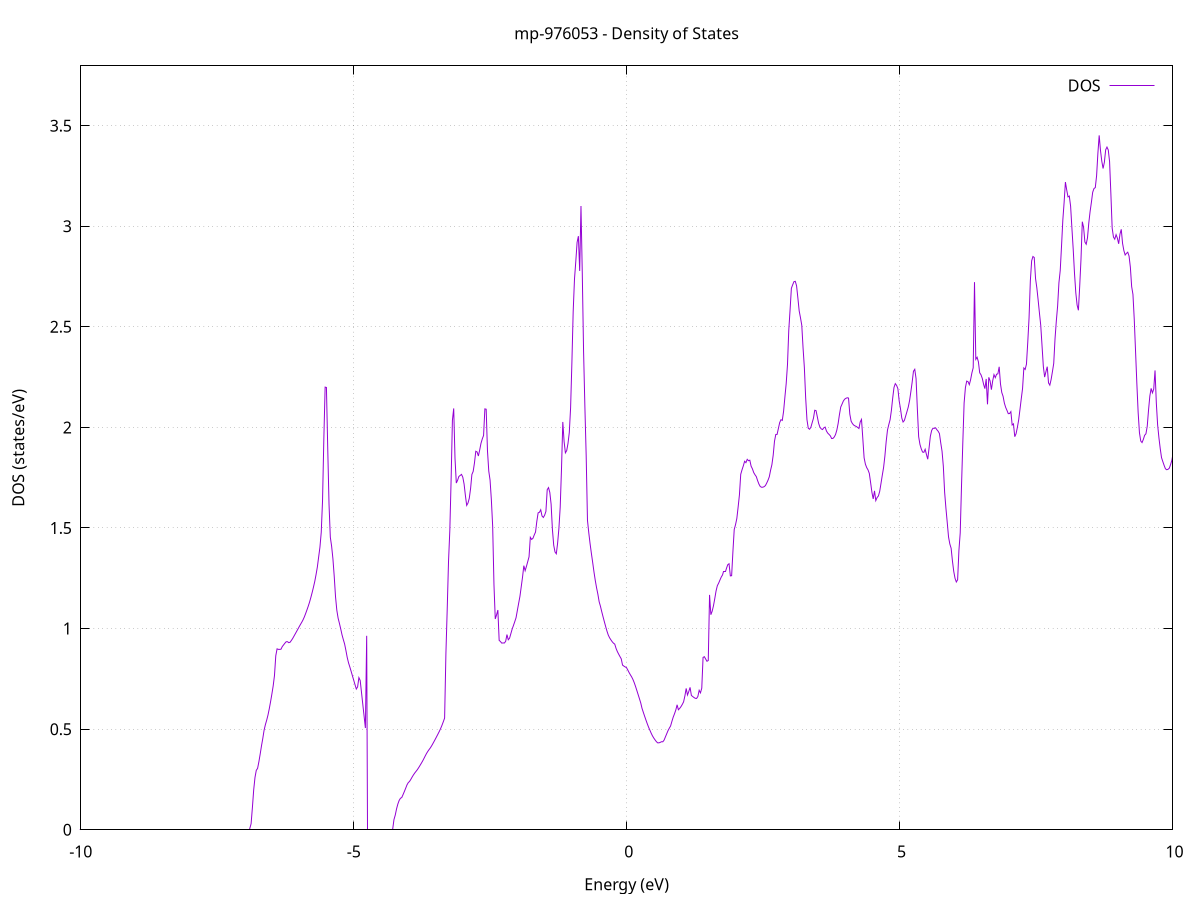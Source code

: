 set title 'mp-976053 - Density of States'
set xlabel 'Energy (eV)'
set ylabel 'DOS (states/eV)'
set grid
set xrange [-10:10]
set yrange [0:3.797]
set xzeroaxis lt -1
set terminal png size 800,600
set output 'mp-976053_dos_gnuplot.png'
plot '-' using 1:2 with lines title 'DOS'
-19.799600 0.000000
-19.775800 0.000000
-19.752000 0.000000
-19.728200 0.000000
-19.704400 0.000000
-19.680600 0.000000
-19.656800 0.000000
-19.633000 0.000000
-19.609200 0.000000
-19.585400 0.000000
-19.561600 0.000000
-19.537800 0.000000
-19.514100 0.000000
-19.490300 0.000000
-19.466500 0.000000
-19.442700 0.000000
-19.418900 0.000000
-19.395100 0.000000
-19.371300 0.000000
-19.347500 0.000000
-19.323700 0.000000
-19.299900 0.000000
-19.276100 0.000000
-19.252300 0.000000
-19.228500 0.000000
-19.204700 0.000000
-19.181000 0.000000
-19.157200 0.000000
-19.133400 0.000000
-19.109600 0.000000
-19.085800 0.000000
-19.062000 0.000000
-19.038200 0.000000
-19.014400 0.000000
-18.990600 0.000000
-18.966800 0.000000
-18.943000 0.000000
-18.919200 0.000000
-18.895400 0.000000
-18.871600 0.000000
-18.847900 0.000000
-18.824100 0.000000
-18.800300 0.000000
-18.776500 0.000000
-18.752700 0.000000
-18.728900 0.000000
-18.705100 0.000000
-18.681300 0.000000
-18.657500 0.000000
-18.633700 0.000000
-18.609900 0.000000
-18.586100 0.000000
-18.562300 0.000000
-18.538500 0.000000
-18.514700 0.000000
-18.491000 0.000000
-18.467200 0.000000
-18.443400 0.000000
-18.419600 0.000000
-18.395800 0.000000
-18.372000 0.000000
-18.348200 0.000000
-18.324400 0.000000
-18.300600 0.000000
-18.276800 0.000000
-18.253000 0.000000
-18.229200 0.000000
-18.205400 0.000000
-18.181600 0.000000
-18.157900 0.000000
-18.134100 0.000000
-18.110300 0.000000
-18.086500 0.000000
-18.062700 0.000000
-18.038900 0.000000
-18.015100 0.000000
-17.991300 0.000000
-17.967500 0.000000
-17.943700 0.000000
-17.919900 0.000000
-17.896100 0.000000
-17.872300 0.000000
-17.848500 0.000000
-17.824800 0.000000
-17.801000 0.000000
-17.777200 0.000000
-17.753400 0.000000
-17.729600 0.000000
-17.705800 0.000000
-17.682000 0.000000
-17.658200 0.000000
-17.634400 180.010800
-17.610600 541.396700
-17.586800 132.266500
-17.563000 180.926600
-17.539200 60.644800
-17.515400 86.925800
-17.491600 85.963700
-17.467900 19.620100
-17.444100 16.538800
-17.420300 0.000000
-17.396500 0.000000
-17.372700 0.000000
-17.348900 0.000000
-17.325100 0.000000
-17.301300 0.000000
-17.277500 0.000000
-17.253700 0.000000
-17.229900 0.000000
-17.206100 0.000000
-17.182300 0.000000
-17.158500 0.000000
-17.134800 0.000000
-17.111000 0.000000
-17.087200 0.000000
-17.063400 0.000000
-17.039600 0.000000
-17.015800 0.000000
-16.992000 0.000000
-16.968200 0.000000
-16.944400 0.000000
-16.920600 0.000000
-16.896800 0.000000
-16.873000 0.000000
-16.849200 0.000000
-16.825400 0.000000
-16.801700 0.000000
-16.777900 0.000000
-16.754100 0.000000
-16.730300 0.000000
-16.706500 0.000000
-16.682700 0.000000
-16.658900 0.000000
-16.635100 0.000000
-16.611300 0.000000
-16.587500 0.000000
-16.563700 0.000000
-16.539900 0.000000
-16.516100 0.000000
-16.492300 0.000000
-16.468600 0.000000
-16.444800 0.000000
-16.421000 0.000000
-16.397200 0.000000
-16.373400 0.000000
-16.349600 0.000000
-16.325800 0.000000
-16.302000 0.000000
-16.278200 0.000000
-16.254400 0.000000
-16.230600 0.000000
-16.206800 0.000000
-16.183000 0.000000
-16.159200 0.000000
-16.135400 0.000000
-16.111700 0.000000
-16.087900 0.000000
-16.064100 0.000000
-16.040300 0.000000
-16.016500 0.000000
-15.992700 0.000000
-15.968900 0.000000
-15.945100 0.000000
-15.921300 0.000000
-15.897500 0.000000
-15.873700 0.000000
-15.849900 0.000000
-15.826100 0.000000
-15.802300 0.000000
-15.778600 0.000000
-15.754800 0.000000
-15.731000 0.000000
-15.707200 0.000000
-15.683400 0.000000
-15.659600 0.000000
-15.635800 0.000000
-15.612000 0.000000
-15.588200 0.000000
-15.564400 0.000000
-15.540600 0.000000
-15.516800 0.000000
-15.493000 0.000000
-15.469200 0.000000
-15.445500 0.000000
-15.421700 0.000000
-15.397900 0.000000
-15.374100 0.000000
-15.350300 0.000000
-15.326500 0.000000
-15.302700 0.000000
-15.278900 0.000000
-15.255100 0.000000
-15.231300 0.000000
-15.207500 0.000000
-15.183700 0.000000
-15.159900 0.000000
-15.136100 0.000000
-15.112300 0.000000
-15.088600 0.000000
-15.064800 0.000000
-15.041000 0.000000
-15.017200 0.000000
-14.993400 0.000000
-14.969600 0.000000
-14.945800 0.000000
-14.922000 0.000000
-14.898200 0.000000
-14.874400 0.000000
-14.850600 0.000000
-14.826800 0.000000
-14.803000 0.000000
-14.779200 0.000000
-14.755500 0.000000
-14.731700 0.000000
-14.707900 0.000000
-14.684100 0.000000
-14.660300 0.000000
-14.636500 0.000000
-14.612700 0.000000
-14.588900 0.000000
-14.565100 0.000000
-14.541300 0.000000
-14.517500 0.000000
-14.493700 0.000000
-14.469900 0.000000
-14.446100 0.000000
-14.422400 0.000000
-14.398600 0.000000
-14.374800 0.000000
-14.351000 0.000000
-14.327200 0.000000
-14.303400 0.000000
-14.279600 0.000000
-14.255800 0.000000
-14.232000 0.000000
-14.208200 0.000000
-14.184400 0.000000
-14.160600 0.000000
-14.136800 0.000000
-14.113000 0.000000
-14.089200 0.000000
-14.065500 0.000000
-14.041700 0.000000
-14.017900 0.000000
-13.994100 0.000000
-13.970300 0.000000
-13.946500 0.000000
-13.922700 0.000000
-13.898900 0.000000
-13.875100 0.000000
-13.851300 0.000000
-13.827500 0.000000
-13.803700 0.000000
-13.779900 0.000000
-13.756100 0.000000
-13.732400 0.000000
-13.708600 0.000000
-13.684800 0.000000
-13.661000 0.000000
-13.637200 0.000000
-13.613400 0.000000
-13.589600 0.000000
-13.565800 0.000000
-13.542000 0.000000
-13.518200 0.000000
-13.494400 0.000000
-13.470600 0.000000
-13.446800 0.000000
-13.423000 0.000000
-13.399300 0.000000
-13.375500 0.000000
-13.351700 0.000000
-13.327900 0.000000
-13.304100 0.000000
-13.280300 0.000000
-13.256500 0.000000
-13.232700 0.000000
-13.208900 0.000000
-13.185100 0.000000
-13.161300 0.000000
-13.137500 0.000000
-13.113700 0.000000
-13.089900 0.000000
-13.066100 0.000000
-13.042400 0.000000
-13.018600 0.000000
-12.994800 0.000000
-12.971000 0.000000
-12.947200 0.000000
-12.923400 0.000000
-12.899600 0.000000
-12.875800 0.000000
-12.852000 0.000000
-12.828200 0.000000
-12.804400 0.000000
-12.780600 0.000000
-12.756800 0.000000
-12.733000 0.000000
-12.709300 0.000000
-12.685500 0.000000
-12.661700 0.000000
-12.637900 0.000000
-12.614100 0.000000
-12.590300 0.000000
-12.566500 0.000000
-12.542700 0.000000
-12.518900 0.000000
-12.495100 0.000000
-12.471300 0.000000
-12.447500 0.000000
-12.423700 0.000000
-12.399900 0.000000
-12.376200 0.000000
-12.352400 0.000000
-12.328600 0.000000
-12.304800 0.000000
-12.281000 0.000000
-12.257200 0.000000
-12.233400 0.000000
-12.209600 0.000000
-12.185800 0.000000
-12.162000 0.000000
-12.138200 0.000000
-12.114400 0.000000
-12.090600 0.000000
-12.066800 0.000000
-12.043100 0.000000
-12.019300 0.000000
-11.995500 0.000000
-11.971700 0.000000
-11.947900 0.000000
-11.924100 0.000000
-11.900300 0.000000
-11.876500 0.000000
-11.852700 0.000000
-11.828900 0.000000
-11.805100 0.000000
-11.781300 0.000000
-11.757500 0.000000
-11.733700 0.000000
-11.709900 0.000000
-11.686200 0.000000
-11.662400 0.000000
-11.638600 0.000000
-11.614800 0.000000
-11.591000 0.000000
-11.567200 0.000000
-11.543400 0.000000
-11.519600 0.000000
-11.495800 0.000000
-11.472000 0.000000
-11.448200 0.000000
-11.424400 0.000000
-11.400600 0.000000
-11.376800 0.000000
-11.353100 0.000000
-11.329300 0.000000
-11.305500 0.000000
-11.281700 0.000000
-11.257900 0.000000
-11.234100 0.000000
-11.210300 0.000000
-11.186500 0.000000
-11.162700 0.000000
-11.138900 0.000000
-11.115100 0.000000
-11.091300 0.000000
-11.067500 0.000000
-11.043700 0.000000
-11.020000 0.000000
-10.996200 0.000000
-10.972400 0.000000
-10.948600 0.000000
-10.924800 0.000000
-10.901000 0.000000
-10.877200 0.000000
-10.853400 0.000000
-10.829600 0.000000
-10.805800 0.000000
-10.782000 0.000000
-10.758200 0.000000
-10.734400 0.000000
-10.710600 0.000000
-10.686800 0.000000
-10.663100 0.000000
-10.639300 0.000000
-10.615500 0.000000
-10.591700 0.000000
-10.567900 0.000000
-10.544100 0.000000
-10.520300 0.000000
-10.496500 0.000000
-10.472700 0.000000
-10.448900 0.000000
-10.425100 0.000000
-10.401300 0.000000
-10.377500 0.000000
-10.353700 0.000000
-10.330000 0.000000
-10.306200 0.000000
-10.282400 0.000000
-10.258600 0.000000
-10.234800 0.000000
-10.211000 0.000000
-10.187200 0.000000
-10.163400 0.000000
-10.139600 0.000000
-10.115800 0.000000
-10.092000 0.000000
-10.068200 0.000000
-10.044400 0.000000
-10.020600 0.000000
-9.996900 0.000000
-9.973100 0.000000
-9.949300 0.000000
-9.925500 0.000000
-9.901700 0.000000
-9.877900 0.000000
-9.854100 0.000000
-9.830300 0.000000
-9.806500 0.000000
-9.782700 0.000000
-9.758900 0.000000
-9.735100 0.000000
-9.711300 0.000000
-9.687500 0.000000
-9.663700 0.000000
-9.640000 0.000000
-9.616200 0.000000
-9.592400 0.000000
-9.568600 0.000000
-9.544800 0.000000
-9.521000 0.000000
-9.497200 0.000000
-9.473400 0.000000
-9.449600 0.000000
-9.425800 0.000000
-9.402000 0.000000
-9.378200 0.000000
-9.354400 0.000000
-9.330600 0.000000
-9.306900 0.000000
-9.283100 0.000000
-9.259300 0.000000
-9.235500 0.000000
-9.211700 0.000000
-9.187900 0.000000
-9.164100 0.000000
-9.140300 0.000000
-9.116500 0.000000
-9.092700 0.000000
-9.068900 0.000000
-9.045100 0.000000
-9.021300 0.000000
-8.997500 0.000000
-8.973800 0.000000
-8.950000 0.000000
-8.926200 0.000000
-8.902400 0.000000
-8.878600 0.000000
-8.854800 0.000000
-8.831000 0.000000
-8.807200 0.000000
-8.783400 0.000000
-8.759600 0.000000
-8.735800 0.000000
-8.712000 0.000000
-8.688200 0.000000
-8.664400 0.000000
-8.640600 0.000000
-8.616900 0.000000
-8.593100 0.000000
-8.569300 0.000000
-8.545500 0.000000
-8.521700 0.000000
-8.497900 0.000000
-8.474100 0.000000
-8.450300 0.000000
-8.426500 0.000000
-8.402700 0.000000
-8.378900 0.000000
-8.355100 0.000000
-8.331300 0.000000
-8.307500 0.000000
-8.283800 0.000000
-8.260000 0.000000
-8.236200 0.000000
-8.212400 0.000000
-8.188600 0.000000
-8.164800 0.000000
-8.141000 0.000000
-8.117200 0.000000
-8.093400 0.000000
-8.069600 0.000000
-8.045800 0.000000
-8.022000 0.000000
-7.998200 0.000000
-7.974400 0.000000
-7.950700 0.000000
-7.926900 0.000000
-7.903100 0.000000
-7.879300 0.000000
-7.855500 0.000000
-7.831700 0.000000
-7.807900 0.000000
-7.784100 0.000000
-7.760300 0.000000
-7.736500 0.000000
-7.712700 0.000000
-7.688900 0.000000
-7.665100 0.000000
-7.641300 0.000000
-7.617500 0.000000
-7.593800 0.000000
-7.570000 0.000000
-7.546200 0.000000
-7.522400 0.000000
-7.498600 0.000000
-7.474800 0.000000
-7.451000 0.000000
-7.427200 0.000000
-7.403400 0.000000
-7.379600 0.000000
-7.355800 0.000000
-7.332000 0.000000
-7.308200 0.000000
-7.284400 0.000000
-7.260700 0.000000
-7.236900 0.000000
-7.213100 0.000000
-7.189300 0.000000
-7.165500 0.000000
-7.141700 0.000000
-7.117900 0.000000
-7.094100 0.000000
-7.070300 0.000000
-7.046500 0.000000
-7.022700 0.000000
-6.998900 0.000000
-6.975100 0.000000
-6.951300 0.000000
-6.927600 0.000000
-6.903800 0.000000
-6.880000 0.030000
-6.856200 0.110000
-6.832400 0.198500
-6.808600 0.260300
-6.784800 0.295600
-6.761000 0.305200
-6.737200 0.338100
-6.713400 0.376600
-6.689600 0.417200
-6.665800 0.453900
-6.642000 0.494800
-6.618200 0.522500
-6.594500 0.544700
-6.570700 0.570300
-6.546900 0.601700
-6.523100 0.636700
-6.499300 0.674700
-6.475500 0.715000
-6.451700 0.766800
-6.427900 0.864800
-6.404100 0.899300
-6.380300 0.896700
-6.356500 0.896600
-6.332700 0.897400
-6.308900 0.910600
-6.285100 0.918900
-6.261300 0.927300
-6.237600 0.934600
-6.213800 0.934900
-6.190000 0.930100
-6.166200 0.932000
-6.142400 0.941000
-6.118600 0.950700
-6.094800 0.962300
-6.071000 0.973900
-6.047200 0.985500
-6.023400 0.997200
-5.999600 1.009100
-5.975800 1.020500
-5.952000 1.031500
-5.928200 1.043700
-5.904500 1.058000
-5.880700 1.074900
-5.856900 1.092700
-5.833100 1.111200
-5.809300 1.131400
-5.785500 1.154300
-5.761700 1.179100
-5.737900 1.205600
-5.714100 1.233800
-5.690300 1.268000
-5.666500 1.305700
-5.642700 1.355500
-5.618900 1.404600
-5.595100 1.478200
-5.571400 1.633800
-5.547600 1.940400
-5.523800 2.200300
-5.500000 2.198600
-5.476200 1.896600
-5.452400 1.618100
-5.428600 1.454200
-5.404800 1.409200
-5.381000 1.346700
-5.357200 1.260300
-5.333400 1.158500
-5.309600 1.091200
-5.285800 1.051800
-5.262000 1.026100
-5.238200 0.998500
-5.214500 0.969100
-5.190700 0.945600
-5.166900 0.923400
-5.143100 0.891600
-5.119300 0.857000
-5.095500 0.830100
-5.071700 0.809700
-5.047900 0.788100
-5.024100 0.765800
-5.000300 0.743500
-4.976500 0.721400
-4.952700 0.699600
-4.928900 0.710200
-4.905100 0.756200
-4.881400 0.742100
-4.857600 0.683000
-4.833800 0.623900
-4.810000 0.564900
-4.786200 0.505900
-4.762400 0.964100
-4.738600 0.000000
-4.714800 0.000000
-4.691000 0.000000
-4.667200 0.000000
-4.643400 0.000000
-4.619600 0.000000
-4.595800 0.000000
-4.572000 0.000000
-4.548300 0.000000
-4.524500 0.000000
-4.500700 0.000000
-4.476900 0.000000
-4.453100 0.000000
-4.429300 0.000000
-4.405500 0.000000
-4.381700 0.000000
-4.357900 0.000000
-4.334100 0.000000
-4.310300 0.000000
-4.286500 0.002400
-4.262700 0.050500
-4.238900 0.073200
-4.215100 0.104000
-4.191400 0.128100
-4.167600 0.145800
-4.143800 0.156600
-4.120000 0.160200
-4.096200 0.174800
-4.072400 0.190100
-4.048600 0.206100
-4.024800 0.222800
-4.001000 0.234200
-3.977200 0.240400
-3.953400 0.250700
-3.929600 0.262200
-3.905800 0.272800
-3.882000 0.282200
-3.858300 0.290400
-3.834500 0.298700
-3.810700 0.308600
-3.786900 0.319100
-3.763100 0.329900
-3.739300 0.341000
-3.715500 0.353300
-3.691700 0.366100
-3.667900 0.378400
-3.644100 0.389100
-3.620300 0.398400
-3.596500 0.406900
-3.572700 0.417300
-3.548900 0.428700
-3.525200 0.440400
-3.501400 0.452500
-3.477600 0.464800
-3.453800 0.477300
-3.430000 0.490100
-3.406200 0.504200
-3.382400 0.519900
-3.358600 0.537000
-3.334800 0.555300
-3.311000 0.876400
-3.287200 1.095800
-3.263400 1.333000
-3.239600 1.486500
-3.215800 1.738300
-3.192000 2.035200
-3.168300 2.094400
-3.144500 1.846300
-3.120700 1.723400
-3.096900 1.737300
-3.073100 1.756400
-3.049300 1.761200
-3.025500 1.766500
-3.001700 1.752500
-2.977900 1.718200
-2.954100 1.661500
-2.930300 1.612300
-2.906500 1.624100
-2.882700 1.648000
-2.858900 1.696600
-2.835200 1.765900
-2.811400 1.781300
-2.787600 1.824100
-2.763800 1.881400
-2.740000 1.878000
-2.716200 1.857900
-2.692400 1.887400
-2.668600 1.920700
-2.644800 1.942600
-2.621000 1.960000
-2.597200 2.092100
-2.573400 2.090400
-2.549600 1.884100
-2.525800 1.782500
-2.502100 1.737800
-2.478300 1.639800
-2.454500 1.508900
-2.430700 1.218400
-2.406900 1.047900
-2.383100 1.068300
-2.359300 1.092200
-2.335500 0.941400
-2.311700 0.935600
-2.287900 0.927800
-2.264100 0.928700
-2.240300 0.928300
-2.216500 0.936600
-2.192700 0.970200
-2.168900 0.944500
-2.145200 0.952100
-2.121400 0.974600
-2.097600 0.997400
-2.073800 1.015400
-2.050000 1.034200
-2.026200 1.053900
-2.002400 1.089900
-1.978600 1.125400
-1.954800 1.160400
-1.931000 1.208100
-1.907200 1.256200
-1.883400 1.312800
-1.859600 1.287800
-1.835800 1.309200
-1.812100 1.332800
-1.788300 1.356600
-1.764500 1.453600
-1.740700 1.443300
-1.716900 1.448600
-1.693100 1.465200
-1.669300 1.479800
-1.645500 1.533000
-1.621700 1.575300
-1.597900 1.578000
-1.574100 1.590600
-1.550300 1.559500
-1.526500 1.552400
-1.502700 1.563400
-1.479000 1.582500
-1.455200 1.690500
-1.431400 1.700800
-1.407600 1.676900
-1.383800 1.618700
-1.360000 1.493200
-1.336200 1.414600
-1.312400 1.380800
-1.288600 1.371700
-1.264800 1.424400
-1.241000 1.497700
-1.217200 1.603100
-1.193400 1.794400
-1.169600 2.027000
-1.145900 1.929900
-1.122100 1.873600
-1.098300 1.884500
-1.074500 1.920200
-1.050700 1.974300
-1.026900 2.096900
-1.003100 2.321900
-0.979300 2.576200
-0.955500 2.736900
-0.931700 2.824300
-0.907900 2.919600
-0.884100 2.950700
-0.860300 2.777700
-0.836500 3.100300
-0.812700 2.765900
-0.789000 2.377200
-0.765200 2.104200
-0.741400 1.860200
-0.717600 1.538500
-0.693800 1.476700
-0.670000 1.422300
-0.646200 1.374300
-0.622400 1.328900
-0.598600 1.281700
-0.574800 1.239500
-0.551000 1.202800
-0.527200 1.171200
-0.503400 1.133200
-0.479600 1.110700
-0.455900 1.083800
-0.432100 1.058600
-0.408300 1.034100
-0.384500 1.010300
-0.360700 0.987600
-0.336900 0.968100
-0.313100 0.954600
-0.289300 0.944400
-0.265500 0.935100
-0.241700 0.927600
-0.217900 0.922800
-0.194100 0.901500
-0.170300 0.885800
-0.146500 0.873100
-0.122800 0.861100
-0.099000 0.849700
-0.075200 0.818500
-0.051400 0.813700
-0.027600 0.809500
-0.003800 0.806400
0.020000 0.794600
0.043800 0.781900
0.067600 0.770600
0.091400 0.760100
0.115200 0.747200
0.139000 0.731200
0.162800 0.712600
0.186600 0.692500
0.210400 0.672200
0.234100 0.651700
0.257900 0.630900
0.281700 0.603500
0.305500 0.583800
0.329300 0.564600
0.353100 0.545800
0.376900 0.527700
0.400700 0.510700
0.424500 0.495700
0.448300 0.480800
0.472100 0.467400
0.495900 0.456500
0.519700 0.447100
0.543500 0.438500
0.567200 0.432200
0.591000 0.432000
0.614800 0.434300
0.638600 0.437700
0.662400 0.437300
0.686200 0.445800
0.710000 0.461500
0.733800 0.477100
0.757600 0.492500
0.781400 0.504900
0.805200 0.516100
0.829000 0.538600
0.852800 0.559700
0.876600 0.576300
0.900300 0.595000
0.924100 0.621100
0.947900 0.596600
0.971700 0.603300
0.995500 0.612100
1.019300 0.623000
1.043100 0.635700
1.066900 0.664900
1.090700 0.702700
1.114500 0.669900
1.138300 0.687100
1.162100 0.707800
1.185900 0.667800
1.209700 0.662400
1.233500 0.657500
1.257200 0.653400
1.281000 0.652800
1.304800 0.662600
1.328600 0.693200
1.352400 0.680500
1.376200 0.703800
1.400000 0.856800
1.423800 0.860300
1.447600 0.848700
1.471400 0.837500
1.495200 0.841400
1.519000 1.167400
1.542800 1.069000
1.566600 1.086200
1.590300 1.113000
1.614100 1.148400
1.637900 1.186800
1.661700 1.213400
1.685500 1.225900
1.709300 1.241300
1.733100 1.256000
1.756900 1.266900
1.780700 1.284000
1.804500 1.284000
1.828300 1.299000
1.852100 1.317400
1.875900 1.322400
1.899700 1.262000
1.923400 1.262900
1.947200 1.384000
1.971000 1.493000
1.994800 1.516500
2.018600 1.547300
2.042400 1.603900
2.066200 1.664500
2.090000 1.766900
2.113800 1.789300
2.137600 1.809000
2.161400 1.831700
2.185200 1.824800
2.209000 1.841300
2.232800 1.834400
2.256600 1.836900
2.280300 1.807300
2.304100 1.794100
2.327900 1.775600
2.351700 1.764500
2.375500 1.755300
2.399300 1.735400
2.423100 1.718500
2.446900 1.706500
2.470700 1.702500
2.494500 1.702800
2.518300 1.705300
2.542100 1.710800
2.565900 1.723200
2.589700 1.737400
2.613400 1.754700
2.637200 1.787300
2.661000 1.814700
2.684800 1.861900
2.708600 1.931200
2.732400 1.964900
2.756200 1.965200
2.780000 1.994900
2.803800 2.024100
2.827600 2.038300
2.851400 2.034800
2.875200 2.080000
2.899000 2.150200
2.922800 2.217500
2.946500 2.311600
2.970300 2.483300
2.994100 2.584000
3.017900 2.691500
3.041700 2.708900
3.065500 2.724500
3.089300 2.726100
3.113100 2.703700
3.136900 2.643400
3.160700 2.579500
3.184500 2.545300
3.208300 2.508000
3.232100 2.394400
3.255900 2.297100
3.279600 2.147200
3.303400 2.038400
3.327200 1.995900
3.351000 1.990900
3.374800 2.000500
3.398600 2.023300
3.422400 2.045600
3.446200 2.085300
3.470000 2.083200
3.493800 2.051700
3.517600 2.019700
3.541400 2.001100
3.565200 1.992500
3.589000 1.989300
3.612800 1.998200
3.636500 2.001700
3.660300 1.982100
3.684100 1.971600
3.707900 1.965200
3.731700 1.958000
3.755500 1.944700
3.779300 1.945300
3.803100 1.952100
3.826900 1.964600
3.850700 1.986800
3.874500 2.019500
3.898300 2.063300
3.922100 2.101100
3.945900 2.115600
3.969600 2.130800
3.993400 2.140200
4.017200 2.144700
4.041000 2.147300
4.064800 2.145800
4.088600 2.065900
4.112400 2.031000
4.136200 2.019100
4.160000 2.011600
4.183800 2.007500
4.207600 2.004600
4.231400 1.999900
4.255200 1.994500
4.279000 2.027300
4.302700 2.039800
4.326500 1.945100
4.350300 1.849100
4.374100 1.817100
4.397900 1.800200
4.421700 1.789000
4.445500 1.771400
4.469300 1.725900
4.493100 1.677800
4.516900 1.644400
4.540700 1.684600
4.564500 1.636300
4.588300 1.651300
4.612100 1.659100
4.635900 1.681900
4.659600 1.721500
4.683400 1.762100
4.707200 1.800800
4.731000 1.857600
4.754800 1.929900
4.778600 1.986700
4.802400 2.013700
4.826200 2.037900
4.850000 2.083900
4.873800 2.145100
4.897600 2.198300
4.921400 2.217500
4.945200 2.208900
4.969000 2.192700
4.992700 2.132000
5.016500 2.093500
5.040300 2.046800
5.064100 2.026900
5.087900 2.034500
5.111700 2.056400
5.135500 2.078500
5.159300 2.101200
5.183100 2.133300
5.206900 2.177500
5.230700 2.225000
5.254500 2.279200
5.278300 2.288800
5.302100 2.242400
5.325800 2.091600
5.349600 1.954200
5.373400 1.915400
5.397200 1.893600
5.421000 1.877500
5.444800 1.876100
5.468600 1.891300
5.492400 1.865200
5.516200 1.841800
5.540000 1.896700
5.563800 1.955600
5.587600 1.984800
5.611400 1.995800
5.635200 1.995300
5.659000 1.998200
5.682700 1.988600
5.706500 1.981000
5.730300 1.969300
5.754100 1.923300
5.777900 1.881900
5.801700 1.807000
5.825500 1.677600
5.849300 1.598000
5.873100 1.528000
5.896900 1.455800
5.920700 1.420600
5.944500 1.399300
5.968300 1.336600
5.992100 1.284700
6.015800 1.250100
6.039600 1.231700
6.063400 1.242400
6.087200 1.388000
6.111000 1.475600
6.134800 1.710100
6.158600 1.924100
6.182400 2.121200
6.206200 2.198000
6.230000 2.230200
6.253800 2.227400
6.277600 2.212600
6.301400 2.237200
6.325200 2.271100
6.348900 2.296300
6.372700 2.721900
6.396500 2.338500
6.420300 2.348800
6.444100 2.326100
6.467900 2.271500
6.491700 2.261500
6.515500 2.243400
6.539300 2.214200
6.563100 2.192700
6.586900 2.240900
6.610700 2.114800
6.634500 2.248900
6.658300 2.231300
6.682100 2.187700
6.705800 2.231200
6.729600 2.262400
6.753400 2.247300
6.777200 2.264200
6.801000 2.266400
6.824800 2.301300
6.848600 2.216400
6.872400 2.173500
6.896200 2.154600
6.920000 2.120600
6.943800 2.099500
6.967600 2.084600
6.991400 2.068300
7.015200 2.068900
7.038900 2.078500
7.062700 2.012000
7.086500 2.017600
7.110300 1.953900
7.134100 1.968400
7.157900 1.999900
7.181700 2.036800
7.205500 2.088500
7.229300 2.142100
7.253100 2.193300
7.276900 2.295300
7.300700 2.288100
7.324500 2.314300
7.348300 2.422200
7.372000 2.544100
7.395800 2.728800
7.419600 2.827900
7.443400 2.849500
7.467200 2.844600
7.491000 2.740100
7.514800 2.693400
7.538600 2.632800
7.562400 2.568400
7.586200 2.507500
7.610000 2.405700
7.633800 2.302900
7.657600 2.250100
7.681400 2.277100
7.705200 2.301800
7.728900 2.221100
7.752700 2.210000
7.776500 2.238400
7.800300 2.277000
7.824100 2.318100
7.847900 2.440200
7.871700 2.528700
7.895500 2.603500
7.919300 2.718800
7.943100 2.779400
7.966900 2.900900
7.990700 3.029800
8.014500 3.118300
8.038300 3.219500
8.062000 3.180000
8.085800 3.145700
8.109600 3.149900
8.133400 3.099700
8.157200 2.990100
8.181000 2.886000
8.204800 2.765200
8.228600 2.668900
8.252400 2.608200
8.276200 2.582200
8.300000 2.701500
8.323800 2.837000
8.347600 3.022500
8.371400 2.993900
8.395100 2.921500
8.418900 2.910400
8.442700 2.942300
8.466500 3.015900
8.490300 3.072600
8.514100 3.118600
8.537900 3.168700
8.561700 3.187300
8.585500 3.191900
8.609300 3.250500
8.633100 3.361900
8.656900 3.451700
8.680700 3.376800
8.704500 3.323500
8.728200 3.287000
8.752000 3.318000
8.775800 3.379900
8.799600 3.393400
8.823400 3.379000
8.847200 3.321700
8.871000 3.161900
8.894800 2.990600
8.918600 2.946200
8.942400 2.935600
8.966200 2.958000
8.990000 2.940900
9.013800 2.912600
9.037600 2.960700
9.061400 2.984600
9.085100 2.914900
9.108900 2.879200
9.132700 2.857000
9.156500 2.865100
9.180300 2.870900
9.204100 2.851600
9.227900 2.796900
9.251700 2.700100
9.275500 2.661100
9.299300 2.537600
9.323100 2.378800
9.346900 2.218100
9.370700 2.074400
9.394500 1.973600
9.418200 1.932500
9.442000 1.924600
9.465800 1.940300
9.489600 1.960700
9.513400 1.968300
9.537200 2.005700
9.561000 2.086200
9.584800 2.155600
9.608600 2.194000
9.632400 2.171700
9.656200 2.190300
9.680000 2.283100
9.703800 2.121200
9.727600 2.012400
9.751300 1.948700
9.775100 1.895200
9.798900 1.849800
9.822700 1.830100
9.846500 1.811400
9.870300 1.794500
9.894100 1.789600
9.917900 1.791700
9.941700 1.797400
9.965500 1.815700
9.989300 1.837600
10.013100 1.875900
10.036900 1.921700
10.060700 1.963200
10.084500 2.023100
10.108200 2.072100
10.132000 2.101100
10.155800 2.145000
10.179600 2.077200
10.203400 2.028200
10.227200 2.020500
10.251000 2.057500
10.274800 2.090800
10.298600 2.114400
10.322400 2.122000
10.346200 2.126200
10.370000 2.132100
10.393800 2.127600
10.417600 2.126300
10.441300 2.116100
10.465100 2.120600
10.488900 2.109600
10.512700 2.093700
10.536500 2.003000
10.560300 1.967000
10.584100 1.969800
10.607900 1.930600
10.631700 1.895100
10.655500 1.868200
10.679300 1.843500
10.703100 1.820500
10.726900 1.833100
10.750700 1.873700
10.774400 1.927600
10.798200 1.957700
10.822000 1.996900
10.845800 2.011000
10.869600 2.000900
10.893400 1.972200
10.917200 1.948200
10.941000 1.997700
10.964800 1.954200
10.988600 1.925400
11.012400 1.939100
11.036200 1.950900
11.060000 1.883800
11.083800 1.790200
11.107600 1.710100
11.131300 1.680100
11.155100 1.657800
11.178900 1.638300
11.202700 1.621000
11.226500 1.606900
11.250300 1.602100
11.274100 1.603700
11.297900 1.603300
11.321700 1.591700
11.345500 1.570300
11.369300 1.551200
11.393100 1.536500
11.416900 1.529400
11.440700 1.524600
11.464400 1.641700
11.488200 1.589700
11.512000 1.579700
11.535800 1.571200
11.559600 1.559400
11.583400 1.548500
11.607200 1.549800
11.631000 1.532100
11.654800 1.503600
11.678600 1.471400
11.702400 1.466600
11.726200 1.481500
11.750000 1.501700
11.773800 1.523800
11.797500 1.546000
11.821300 1.700900
11.845100 1.571800
11.868900 1.570000
11.892700 1.569300
11.916500 1.574300
11.940300 1.576600
11.964100 1.576500
11.987900 1.560900
12.011700 1.532400
12.035500 1.519500
12.059300 1.514600
12.083100 1.515500
12.106900 1.516300
12.130700 1.514000
12.154400 1.512200
12.178200 1.517600
12.202000 1.527200
12.225800 1.539000
12.249600 1.552000
12.273400 1.565600
12.297200 1.579100
12.321000 1.579500
12.344800 1.588900
12.368600 1.605800
12.392400 1.633800
12.416200 1.668700
12.440000 1.702800
12.463800 1.734500
12.487500 1.765000
12.511300 1.821200
12.535100 1.877800
12.558900 1.921900
12.582700 1.903800
12.606500 1.885000
12.630300 1.912200
12.654100 1.963400
12.677900 1.984200
12.701700 1.967800
12.725500 1.937400
12.749300 1.940800
12.773100 1.942800
12.796900 1.941000
12.820600 2.041800
12.844400 2.465200
12.868200 2.089300
12.892000 1.909700
12.915800 1.903200
12.939600 1.906500
12.963400 1.907300
12.987200 1.920300
13.011000 1.912800
13.034800 1.905800
13.058600 2.026200
13.082400 2.150700
13.106200 2.155200
13.130000 2.230600
13.153800 2.068500
13.177500 1.956200
13.201300 1.840900
13.225100 1.830700
13.248900 1.819600
13.272700 1.835400
13.296500 1.860500
13.320300 1.892200
13.344100 2.028300
13.367900 1.980000
13.391700 1.992400
13.415500 2.016800
13.439300 2.046200
13.463100 2.124400
13.486900 2.178400
13.510600 2.223600
13.534400 2.288300
13.558200 2.301700
13.582000 2.297800
13.605800 2.269900
13.629600 2.245300
13.653400 2.234700
13.677200 2.229700
13.701000 2.232200
13.724800 2.236500
13.748600 2.218800
13.772400 2.260400
13.796200 2.328900
13.820000 2.564700
13.843700 2.726300
13.867500 2.774400
13.891300 2.868300
13.915100 3.072100
13.938900 3.097700
13.962700 3.600100
13.986500 3.162700
14.010300 2.840500
14.034100 2.838800
14.057900 2.712800
14.081700 2.629300
14.105500 2.551000
14.129300 2.480800
14.153100 2.426000
14.176800 2.328600
14.200600 2.249100
14.224400 2.197800
14.248200 2.162700
14.272000 2.126400
14.295800 2.109200
14.319600 2.095200
14.343400 2.099700
14.367200 2.128100
14.391000 2.107900
14.414800 2.098900
14.438600 2.296000
14.462400 2.064700
14.486200 2.073700
14.510000 2.141700
14.533700 2.251900
14.557500 2.355800
14.581300 2.324900
14.605100 2.222900
14.628900 2.229200
14.652700 2.221400
14.676500 2.243300
14.700300 2.436300
14.724100 2.229700
14.747900 2.219900
14.771700 2.213200
14.795500 2.231100
14.819300 2.283100
14.843100 2.329800
14.866800 2.365000
14.890600 2.440000
14.914400 2.575400
14.938200 2.698900
14.962000 2.813100
14.985800 2.949100
15.009600 2.978000
15.033400 2.871100
15.057200 2.765500
15.081000 2.691400
15.104800 2.613700
15.128600 2.515800
15.152400 2.432000
15.176200 2.403100
15.199900 2.421600
15.223700 2.323600
15.247500 2.252600
15.271300 2.233900
15.295100 2.259800
15.318900 2.298100
15.342700 2.272400
15.366500 2.229100
15.390300 2.182700
15.414100 2.139900
15.437900 2.118100
15.461700 2.119900
15.485500 2.122700
15.509300 2.133300
15.533100 2.159500
15.556800 2.236500
15.580600 2.301800
15.604400 2.371500
15.628200 2.460500
15.652000 2.578600
15.675800 2.675100
15.699600 2.685300
15.723400 2.606200
15.747200 2.720700
15.771000 2.813900
15.794800 2.970400
15.818600 2.944700
15.842400 2.923100
15.866200 2.929800
15.889900 2.874800
15.913700 2.710500
15.937500 2.658500
15.961300 2.634700
15.985100 2.688800
16.008900 2.655700
16.032700 2.612600
16.056500 2.587600
16.080300 2.577200
16.104100 2.573700
16.127900 2.637200
16.151700 2.613200
16.175500 2.559300
16.199300 2.534800
16.223000 2.526300
16.246800 2.570900
16.270600 2.536700
16.294400 2.511800
16.318200 2.494500
16.342000 2.480000
16.365800 2.485800
16.389600 2.510800
16.413400 2.550100
16.437200 2.621800
16.461000 2.664400
16.484800 2.702100
16.508600 2.740000
16.532400 2.769200
16.556200 2.809200
16.579900 2.878800
16.603700 2.979700
16.627500 2.917600
16.651300 2.937500
16.675100 2.936100
16.698900 2.944100
16.722700 2.924300
16.746500 2.902800
16.770300 2.883700
16.794100 2.834400
16.817900 2.800500
16.841700 2.791500
16.865500 2.779700
16.889300 2.769800
16.913000 2.897300
16.936800 2.758500
16.960600 2.676400
16.984400 2.656700
17.008200 2.645600
17.032000 2.622500
17.055800 2.588300
17.079600 2.563500
17.103400 2.559200
17.127200 2.561300
17.151000 2.571100
17.174800 2.579900
17.198600 2.614000
17.222400 2.675400
17.246100 2.750600
17.269900 2.769000
17.293700 2.774000
17.317500 2.792800
17.341300 2.811400
17.365100 2.838600
17.388900 2.852800
17.412700 2.862100
17.436500 2.878200
17.460300 2.897400
17.484100 2.953200
17.507900 2.994900
17.531700 3.068900
17.555500 3.310500
17.579300 3.231000
17.603000 3.198700
17.626800 3.221700
17.650600 3.202000
17.674400 3.244400
17.698200 3.198800
17.722000 3.236500
17.745800 3.306600
17.769600 3.333100
17.793400 3.268500
17.817200 3.259900
17.841000 3.202300
17.864800 3.241100
17.888600 3.298900
17.912400 3.249700
17.936100 3.237200
17.959900 3.218400
17.983700 3.213200
18.007500 3.129000
18.031300 3.069300
18.055100 3.034400
18.078900 2.985000
18.102700 2.941400
18.126500 2.923700
18.150300 2.938900
18.174100 2.958100
18.197900 3.048700
18.221700 3.089500
18.245500 3.236700
18.269200 3.269100
18.293000 3.291200
18.316800 3.426500
18.340600 3.402300
18.364400 3.382000
18.388200 3.243200
18.412000 3.154400
18.435800 3.105400
18.459600 3.068700
18.483400 3.098000
18.507200 3.116800
18.531000 3.148300
18.554800 3.136000
18.578600 3.203400
18.602300 3.286100
18.626100 3.405900
18.649900 3.503700
18.673700 3.578800
18.697500 3.610300
18.721300 3.974500
18.745100 3.515400
18.768900 3.310000
18.792700 3.160400
18.816500 3.131400
18.840300 3.123300
18.864100 3.060400
18.887900 3.029400
18.911700 2.937100
18.935500 2.826000
18.959200 2.676700
18.983000 2.511000
19.006800 2.359300
19.030600 2.180300
19.054400 2.097600
19.078200 2.034900
19.102000 2.003900
19.125800 1.998500
19.149600 2.033800
19.173400 2.167300
19.197200 2.380500
19.221000 2.475300
19.244800 2.470600
19.268600 2.445300
19.292300 2.415600
19.316100 2.390400
19.339900 2.355100
19.363700 2.343900
19.387500 2.369200
19.411300 2.390200
19.435100 2.374100
19.458900 2.399700
19.482700 2.462700
19.506500 2.544600
19.530300 2.667600
19.554100 2.900900
19.577900 2.868500
19.601700 2.825300
19.625400 2.820900
19.649200 2.810500
19.673000 2.803700
19.696800 2.803100
19.720600 2.807300
19.744400 3.065200
19.768200 2.751200
19.792000 2.684000
19.815800 2.644900
19.839600 2.621200
19.863400 2.633900
19.887200 2.664200
19.911000 2.669300
19.934800 2.689400
19.958600 2.728400
19.982300 2.803100
20.006100 2.903500
20.029900 3.057000
20.053700 3.192900
20.077500 3.280100
20.101300 3.409000
20.125100 3.525200
20.148900 3.622900
20.172700 3.570300
20.196500 3.485700
20.220300 3.455500
20.244100 3.418000
20.267900 3.345800
20.291700 3.255200
20.315400 3.090800
20.339200 2.938600
20.363000 2.872400
20.386800 2.803900
20.410600 2.741000
20.434400 2.650900
20.458200 2.574000
20.482000 2.554300
20.505800 2.570000
20.529600 2.639200
20.553400 2.769400
20.577200 2.935300
20.601000 3.256600
20.624800 3.269100
20.648500 3.265700
20.672300 3.258200
20.696100 3.260200
20.719900 3.262100
20.743700 3.277400
20.767500 3.317900
20.791300 3.376900
20.815100 3.416400
20.838900 3.516300
20.862700 3.616300
20.886500 3.623300
20.910300 3.549200
20.934100 3.545000
20.957900 3.504000
20.981700 3.475200
21.005400 3.445500
21.029200 3.423200
21.053000 3.384400
21.076800 3.358500
21.100600 3.366100
21.124400 3.324700
21.148200 3.308800
21.172000 3.323700
21.195800 3.336000
21.219600 3.336100
21.243400 3.354800
21.267200 3.401000
21.291000 3.426400
21.314800 3.464600
21.338500 3.495300
21.362300 3.571300
21.386100 3.618500
21.409900 3.704400
21.433700 3.790400
21.457500 3.795500
21.481300 3.767000
21.505100 3.653900
21.528900 3.493300
21.552700 3.373700
21.576500 3.239700
21.600300 3.090300
21.624100 3.008300
21.647900 3.050900
21.671600 3.331300
21.695400 3.321500
21.719200 3.085700
21.743000 3.091200
21.766800 3.124000
21.790600 3.146700
21.814400 3.190400
21.838200 3.241800
21.862000 3.330200
21.885800 3.408500
21.909600 3.425900
21.933400 3.355600
21.957200 3.571900
21.981000 3.536600
22.004800 3.454400
22.028500 3.521700
22.052300 3.588200
22.076100 3.679300
22.099900 3.723200
22.123700 3.703000
22.147500 3.712900
22.171300 3.714900
22.195100 3.697400
22.218900 3.642600
22.242700 3.613600
22.266500 3.602200
22.290300 3.601800
22.314100 3.616900
22.337900 3.641700
22.361600 3.628800
22.385400 3.806000
22.409200 3.667100
22.433000 3.710800
22.456800 3.652100
22.480600 3.618400
22.504400 3.587300
22.528200 3.550600
22.552000 3.562900
22.575800 3.522100
22.599600 3.521300
22.623400 3.578400
22.647200 3.605600
22.671000 3.579700
22.694700 3.544600
22.718500 3.488400
22.742300 3.454700
22.766100 3.305400
22.789900 3.279300
22.813700 3.253300
22.837500 3.238300
22.861300 3.231400
22.885100 3.241700
22.908900 3.234000
22.932700 3.306500
22.956500 3.348900
22.980300 3.388800
23.004100 3.466200
23.027900 3.620900
23.051600 3.590500
23.075400 3.634100
23.099200 3.749800
23.123000 3.833100
23.146800 3.884700
23.170600 3.934000
23.194400 3.990600
23.218200 4.190100
23.242000 4.273600
23.265800 4.353600
23.289600 4.405300
23.313400 4.417100
23.337200 4.381100
23.361000 4.330200
23.384700 3.999100
23.408500 3.887100
23.432300 3.758600
23.456100 3.449300
23.479900 3.405200
23.503700 3.416400
23.527500 3.497600
23.551300 3.501300
23.575100 3.397600
23.598900 3.271200
23.622700 3.259200
23.646500 3.270000
23.670300 3.316000
23.694100 3.379800
23.717800 3.518900
23.741600 3.609000
23.765400 3.654500
23.789200 3.508600
23.813000 3.343400
23.836800 3.179000
23.860600 3.021900
23.884400 2.874200
23.908200 2.751700
23.932000 2.675200
23.955800 2.613800
23.979600 2.580400
24.003400 2.600200
24.027200 2.639500
24.050900 2.622000
24.074700 2.559400
24.098500 2.510600
24.122300 2.491900
24.146100 2.477900
24.169900 2.548400
24.193700 2.656700
24.217500 2.660200
24.241300 2.660900
24.265100 2.658800
24.288900 2.644900
24.312700 2.660200
24.336500 2.610800
24.360300 2.511400
24.384100 2.463100
24.407800 2.390200
24.431600 2.297800
24.455400 2.189200
24.479200 2.114200
24.503000 2.068000
24.526800 2.038900
24.550600 2.028900
24.574400 1.995200
24.598200 1.938100
24.622000 1.888000
24.645800 1.760400
24.669600 1.650600
24.693400 1.567600
24.717200 1.462500
24.740900 1.323700
24.764700 1.148400
24.788500 0.998300
24.812300 0.800800
24.836100 0.634100
24.859900 0.508800
24.883700 0.409900
24.907500 0.331600
24.931300 0.262100
24.955100 0.218500
24.978900 0.179700
25.002700 0.146300
25.026500 0.119000
25.050300 0.096200
25.074000 0.077800
25.097800 0.063800
25.121600 0.052300
25.145400 0.042700
25.169200 0.034800
25.193000 0.027700
25.216800 0.021500
25.240600 0.016200
25.264400 0.013900
25.288200 0.012200
25.312000 0.010500
25.335800 0.009000
25.359600 0.007500
25.383400 0.006200
25.407200 0.005100
25.430900 0.004000
25.454700 0.003100
25.478500 0.002300
25.502300 0.001600
25.526100 0.001000
25.549900 0.000600
25.573700 0.000300
25.597500 0.000100
25.621300 0.000000
25.645100 0.000000
25.668900 0.000000
25.692700 0.000000
25.716500 0.000000
25.740300 0.000000
25.764000 0.000000
25.787800 0.000000
25.811600 0.000000
25.835400 0.000000
25.859200 0.000000
25.883000 0.000000
25.906800 0.000000
25.930600 0.000000
25.954400 0.000000
25.978200 0.000000
26.002000 0.000000
26.025800 0.000000
26.049600 0.000000
26.073400 0.000000
26.097100 0.000000
26.120900 0.000000
26.144700 0.000000
26.168500 0.000000
26.192300 0.000000
26.216100 0.000000
26.239900 0.000000
26.263700 0.000000
26.287500 0.000000
26.311300 0.000000
26.335100 0.000000
26.358900 0.000000
26.382700 0.000000
26.406500 0.000000
26.430300 0.000000
26.454000 0.000000
26.477800 0.000000
26.501600 0.000000
26.525400 0.000000
26.549200 0.000000
26.573000 0.000000
26.596800 0.000000
26.620600 0.000000
26.644400 0.000000
26.668200 0.000000
26.692000 0.000000
26.715800 0.000000
26.739600 0.000000
26.763400 0.000000
26.787100 0.000000
26.810900 0.000000
26.834700 0.000000
26.858500 0.000000
26.882300 0.000000
26.906100 0.000000
26.929900 0.000000
26.953700 0.000000
26.977500 0.000000
27.001300 0.000000
27.025100 0.000000
27.048900 0.000000
27.072700 0.000000
27.096500 0.000000
27.120200 0.000000
27.144000 0.000000
27.167800 0.000000
27.191600 0.000000
27.215400 0.000000
27.239200 0.000000
27.263000 0.000000
27.286800 0.000000
27.310600 0.000000
27.334400 0.000000
27.358200 0.000000
27.382000 0.000000
27.405800 0.000000
27.429600 0.000000
27.453400 0.000000
27.477100 0.000000
27.500900 0.000000
27.524700 0.000000
27.548500 0.000000
27.572300 0.000000
27.596100 0.000000
27.619900 0.000000
27.643700 0.000000
27.667500 0.000000
27.691300 0.000000
27.715100 0.000000
27.738900 0.000000
27.762700 0.000000
27.786500 0.000000
e
